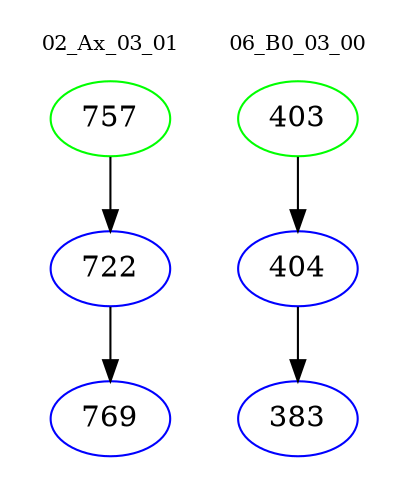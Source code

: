 digraph{
subgraph cluster_0 {
color = white
label = "02_Ax_03_01";
fontsize=10;
T0_757 [label="757", color="green"]
T0_757 -> T0_722 [color="black"]
T0_722 [label="722", color="blue"]
T0_722 -> T0_769 [color="black"]
T0_769 [label="769", color="blue"]
}
subgraph cluster_1 {
color = white
label = "06_B0_03_00";
fontsize=10;
T1_403 [label="403", color="green"]
T1_403 -> T1_404 [color="black"]
T1_404 [label="404", color="blue"]
T1_404 -> T1_383 [color="black"]
T1_383 [label="383", color="blue"]
}
}
